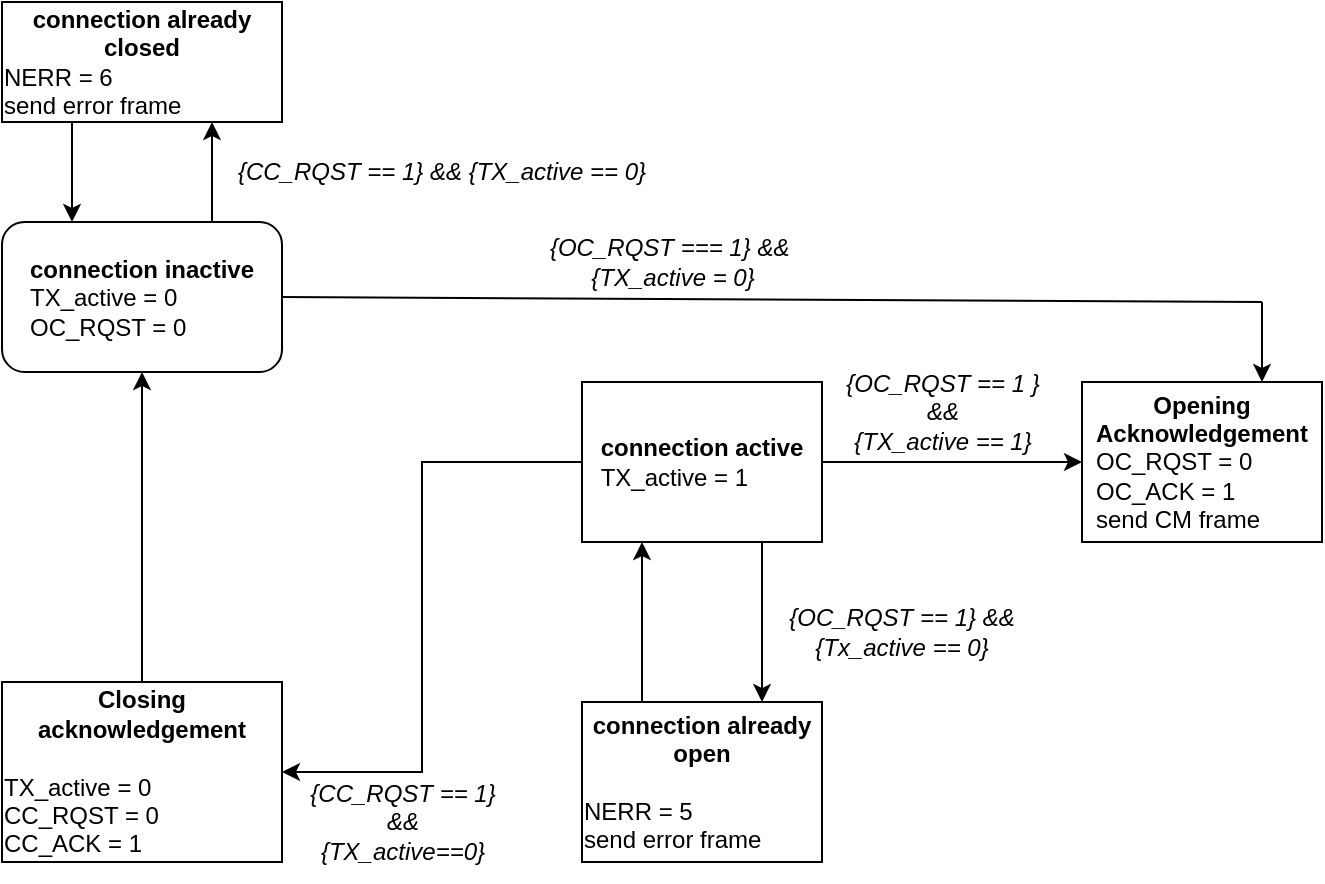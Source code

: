 <mxfile version="24.7.6">
  <diagram name="Connection Management - Device Node" id="AGkvYJ75hnm-VDpsLQri">
    <mxGraphModel dx="746" dy="431" grid="1" gridSize="10" guides="1" tooltips="1" connect="1" arrows="1" fold="1" page="1" pageScale="1" pageWidth="850" pageHeight="1100" math="0" shadow="0">
      <root>
        <mxCell id="0" />
        <mxCell id="1" parent="0" />
        <mxCell id="B_XON3Rb5YulpnurXmPt-1" value="&lt;b&gt;connection inactive&lt;/b&gt;&lt;div style=&quot;text-align: left;&quot;&gt;TX_active = 0&lt;/div&gt;&lt;div style=&quot;text-align: left;&quot;&gt;OC_RQST = 0&lt;/div&gt;" style="rounded=1;whiteSpace=wrap;html=1;" vertex="1" parent="1">
          <mxGeometry x="30" y="120" width="140" height="75" as="geometry" />
        </mxCell>
        <mxCell id="B_XON3Rb5YulpnurXmPt-8" style="edgeStyle=orthogonalEdgeStyle;rounded=0;orthogonalLoop=1;jettySize=auto;html=1;entryX=0;entryY=0.5;entryDx=0;entryDy=0;" edge="1" parent="1" source="B_XON3Rb5YulpnurXmPt-2" target="B_XON3Rb5YulpnurXmPt-7">
          <mxGeometry relative="1" as="geometry" />
        </mxCell>
        <mxCell id="B_XON3Rb5YulpnurXmPt-19" style="edgeStyle=orthogonalEdgeStyle;rounded=0;orthogonalLoop=1;jettySize=auto;html=1;exitX=0;exitY=1;exitDx=0;exitDy=0;entryX=1;entryY=0.5;entryDx=0;entryDy=0;" edge="1" parent="1" source="B_XON3Rb5YulpnurXmPt-2" target="B_XON3Rb5YulpnurXmPt-18">
          <mxGeometry relative="1" as="geometry">
            <Array as="points">
              <mxPoint x="320" y="240" />
              <mxPoint x="240" y="240" />
              <mxPoint x="240" y="395" />
            </Array>
          </mxGeometry>
        </mxCell>
        <mxCell id="B_XON3Rb5YulpnurXmPt-2" value="&lt;b&gt;connection active&lt;/b&gt;&lt;div style=&quot;text-align: left;&quot;&gt;TX_active = 1&lt;/div&gt;" style="rounded=0;whiteSpace=wrap;html=1;" vertex="1" parent="1">
          <mxGeometry x="320" y="200" width="120" height="80" as="geometry" />
        </mxCell>
        <mxCell id="B_XON3Rb5YulpnurXmPt-5" value="&lt;i&gt;{OC_RQST === 1} &amp;amp;&amp;amp;&amp;nbsp;&lt;/i&gt;&lt;div&gt;&lt;i&gt;{TX_active = 0}&lt;/i&gt;&lt;/div&gt;" style="text;html=1;align=center;verticalAlign=middle;resizable=0;points=[];autosize=1;strokeColor=none;fillColor=none;" vertex="1" parent="1">
          <mxGeometry x="290" y="120" width="150" height="40" as="geometry" />
        </mxCell>
        <mxCell id="B_XON3Rb5YulpnurXmPt-7" value="&lt;b&gt;Opening&lt;/b&gt;&lt;div&gt;&lt;b&gt;Acknowledgement&lt;/b&gt;&lt;div style=&quot;text-align: left;&quot;&gt;OC_RQST = 0&lt;/div&gt;&lt;div style=&quot;text-align: left;&quot;&gt;OC_ACK = 1&lt;/div&gt;&lt;/div&gt;&lt;div style=&quot;text-align: left;&quot;&gt;send CM frame&lt;/div&gt;" style="rounded=0;whiteSpace=wrap;html=1;" vertex="1" parent="1">
          <mxGeometry x="570" y="200" width="120" height="80" as="geometry" />
        </mxCell>
        <mxCell id="B_XON3Rb5YulpnurXmPt-9" value="&lt;i&gt;{OC_RQST == 1 }&lt;/i&gt;&lt;div&gt;&lt;i&gt;&amp;amp;&amp;amp;&lt;/i&gt;&lt;/div&gt;&lt;div&gt;&lt;i&gt;{TX_active == 1}&lt;/i&gt;&lt;/div&gt;" style="text;html=1;align=center;verticalAlign=middle;resizable=0;points=[];autosize=1;strokeColor=none;fillColor=none;" vertex="1" parent="1">
          <mxGeometry x="440" y="185" width="120" height="60" as="geometry" />
        </mxCell>
        <mxCell id="B_XON3Rb5YulpnurXmPt-14" value="&lt;b&gt;connection already open&lt;/b&gt;&lt;div&gt;&lt;b&gt;&lt;br&gt;&lt;/b&gt;&lt;div style=&quot;text-align: left;&quot;&gt;NERR = 5&lt;/div&gt;&lt;/div&gt;&lt;div style=&quot;text-align: left;&quot;&gt;send error frame&lt;/div&gt;" style="rounded=0;whiteSpace=wrap;html=1;" vertex="1" parent="1">
          <mxGeometry x="320" y="360" width="120" height="80" as="geometry" />
        </mxCell>
        <mxCell id="B_XON3Rb5YulpnurXmPt-15" value="" style="endArrow=classic;html=1;rounded=0;exitX=0.75;exitY=1;exitDx=0;exitDy=0;entryX=0.75;entryY=0;entryDx=0;entryDy=0;" edge="1" parent="1" source="B_XON3Rb5YulpnurXmPt-2" target="B_XON3Rb5YulpnurXmPt-14">
          <mxGeometry width="50" height="50" relative="1" as="geometry">
            <mxPoint x="480" y="280" as="sourcePoint" />
            <mxPoint x="530" y="230" as="targetPoint" />
          </mxGeometry>
        </mxCell>
        <mxCell id="B_XON3Rb5YulpnurXmPt-16" value="&lt;i&gt;{OC_RQST == 1} &amp;amp;&amp;amp; {Tx_active == 0}&lt;/i&gt;" style="text;html=1;align=center;verticalAlign=middle;whiteSpace=wrap;rounded=0;" vertex="1" parent="1">
          <mxGeometry x="420" y="310" width="120" height="30" as="geometry" />
        </mxCell>
        <mxCell id="B_XON3Rb5YulpnurXmPt-17" value="" style="endArrow=classic;html=1;rounded=0;exitX=0.25;exitY=0;exitDx=0;exitDy=0;entryX=0.25;entryY=1;entryDx=0;entryDy=0;" edge="1" parent="1" source="B_XON3Rb5YulpnurXmPt-14" target="B_XON3Rb5YulpnurXmPt-2">
          <mxGeometry width="50" height="50" relative="1" as="geometry">
            <mxPoint x="480" y="280" as="sourcePoint" />
            <mxPoint x="530" y="230" as="targetPoint" />
          </mxGeometry>
        </mxCell>
        <mxCell id="B_XON3Rb5YulpnurXmPt-26" style="edgeStyle=orthogonalEdgeStyle;rounded=0;orthogonalLoop=1;jettySize=auto;html=1;entryX=0.5;entryY=1;entryDx=0;entryDy=0;" edge="1" parent="1" source="B_XON3Rb5YulpnurXmPt-18" target="B_XON3Rb5YulpnurXmPt-1">
          <mxGeometry relative="1" as="geometry" />
        </mxCell>
        <mxCell id="B_XON3Rb5YulpnurXmPt-18" value="&lt;b&gt;Closing acknowledgement&lt;/b&gt;&lt;br&gt;&lt;div&gt;&lt;b&gt;&lt;br&gt;&lt;/b&gt;&lt;div style=&quot;text-align: left;&quot;&gt;TX_active = 0&lt;/div&gt;&lt;/div&gt;&lt;div style=&quot;text-align: left;&quot;&gt;CC_RQST = 0&lt;/div&gt;&lt;div style=&quot;text-align: left;&quot;&gt;CC_ACK = 1&lt;/div&gt;" style="rounded=0;whiteSpace=wrap;html=1;" vertex="1" parent="1">
          <mxGeometry x="30" y="350" width="140" height="90" as="geometry" />
        </mxCell>
        <mxCell id="B_XON3Rb5YulpnurXmPt-20" value="&lt;i&gt;{CC_RQST == 1}&lt;/i&gt;&lt;div&gt;&lt;i&gt;&amp;amp;&amp;amp;&lt;/i&gt;&lt;/div&gt;&lt;div&gt;&lt;i&gt;{TX_active==0}&lt;/i&gt;&lt;/div&gt;" style="text;html=1;align=center;verticalAlign=middle;resizable=0;points=[];autosize=1;strokeColor=none;fillColor=none;" vertex="1" parent="1">
          <mxGeometry x="170" y="390" width="120" height="60" as="geometry" />
        </mxCell>
        <mxCell id="B_XON3Rb5YulpnurXmPt-21" value="" style="endArrow=classic;html=1;rounded=0;entryX=0.75;entryY=0;entryDx=0;entryDy=0;" edge="1" parent="1" target="B_XON3Rb5YulpnurXmPt-7">
          <mxGeometry width="50" height="50" relative="1" as="geometry">
            <mxPoint x="660" y="160" as="sourcePoint" />
            <mxPoint x="655" y="80" as="targetPoint" />
          </mxGeometry>
        </mxCell>
        <mxCell id="B_XON3Rb5YulpnurXmPt-25" value="" style="endArrow=none;html=1;rounded=0;exitX=1;exitY=0.5;exitDx=0;exitDy=0;" edge="1" parent="1" source="B_XON3Rb5YulpnurXmPt-1">
          <mxGeometry width="50" height="50" relative="1" as="geometry">
            <mxPoint x="180" y="160" as="sourcePoint" />
            <mxPoint x="660" y="160" as="targetPoint" />
          </mxGeometry>
        </mxCell>
        <mxCell id="B_XON3Rb5YulpnurXmPt-27" value="&lt;b&gt;connection already closed&lt;/b&gt;&lt;div&gt;&lt;div style=&quot;text-align: left;&quot;&gt;NERR = 6&lt;/div&gt;&lt;/div&gt;&lt;div style=&quot;text-align: left;&quot;&gt;send error frame&lt;/div&gt;" style="rounded=0;whiteSpace=wrap;html=1;" vertex="1" parent="1">
          <mxGeometry x="30" y="10" width="140" height="60" as="geometry" />
        </mxCell>
        <mxCell id="B_XON3Rb5YulpnurXmPt-29" value="" style="endArrow=classic;html=1;rounded=0;exitX=0.25;exitY=1;exitDx=0;exitDy=0;entryX=0.25;entryY=0;entryDx=0;entryDy=0;" edge="1" parent="1" source="B_XON3Rb5YulpnurXmPt-27" target="B_XON3Rb5YulpnurXmPt-1">
          <mxGeometry width="50" height="50" relative="1" as="geometry">
            <mxPoint x="480" y="250" as="sourcePoint" />
            <mxPoint x="530" y="200" as="targetPoint" />
          </mxGeometry>
        </mxCell>
        <mxCell id="B_XON3Rb5YulpnurXmPt-30" value="" style="endArrow=classic;html=1;rounded=0;exitX=0.75;exitY=0;exitDx=0;exitDy=0;entryX=0.75;entryY=1;entryDx=0;entryDy=0;" edge="1" parent="1" source="B_XON3Rb5YulpnurXmPt-1" target="B_XON3Rb5YulpnurXmPt-27">
          <mxGeometry width="50" height="50" relative="1" as="geometry">
            <mxPoint x="480" y="250" as="sourcePoint" />
            <mxPoint x="530" y="200" as="targetPoint" />
          </mxGeometry>
        </mxCell>
        <mxCell id="B_XON3Rb5YulpnurXmPt-31" value="&lt;i&gt;{CC_RQST == 1} &amp;amp;&amp;amp; {TX_active == 0}&lt;/i&gt;" style="text;html=1;align=center;verticalAlign=middle;whiteSpace=wrap;rounded=0;" vertex="1" parent="1">
          <mxGeometry x="140" y="80" width="220" height="30" as="geometry" />
        </mxCell>
      </root>
    </mxGraphModel>
  </diagram>
</mxfile>
